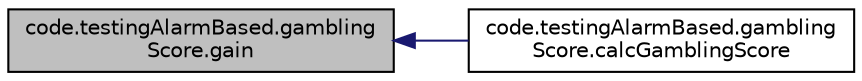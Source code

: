 digraph "code.testingAlarmBased.gamblingScore.gain"
{
  edge [fontname="Helvetica",fontsize="10",labelfontname="Helvetica",labelfontsize="10"];
  node [fontname="Helvetica",fontsize="10",shape=record];
  rankdir="LR";
  Node10 [label="code.testingAlarmBased.gambling\lScore.gain",height=0.2,width=0.4,color="black", fillcolor="grey75", style="filled", fontcolor="black"];
  Node10 -> Node11 [dir="back",color="midnightblue",fontsize="10",style="solid",fontname="Helvetica"];
  Node11 [label="code.testingAlarmBased.gambling\lScore.calcGamblingScore",height=0.2,width=0.4,color="black", fillcolor="white", style="filled",URL="$namespacecode_1_1testing_alarm_based_1_1gambling_score.html#aad9bec9d645e25d32c79a3507c32d881"];
}
